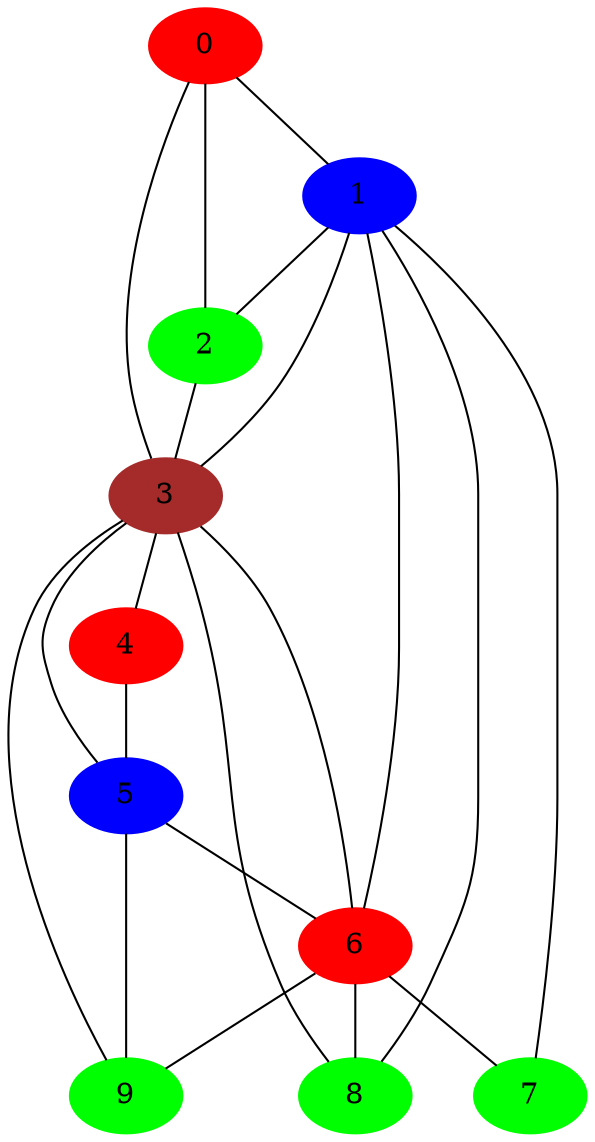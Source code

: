 graph planar3{
	0 -- 1;
	0 -- 2;
	0 -- 3;
	1 -- 2;
	1 -- 3;
	1 -- 6;
	1 -- 7;
	1 -- 8;
	2 -- 3;
	3 -- 4;
	3 -- 5;
	3 -- 6;
	3 -- 8;
	3 -- 9;
	4 -- 5;
	5 -- 6;
	5 -- 9;
	6 -- 7;
	6 -- 8;
	6 -- 9;
	7;
	8;
	9
	0[color=red, style=filled];
	1[color=blue, style=filled];
	2[color=green, style=filled];
	3[color=brown, style=filled];
	4[color=red, style=filled];
	5[color=blue, style=filled];
	6[color=red, style=filled];
	7[color=green, style=filled];
	8[color=green, style=filled];
	9[color=green, style=filled];
}
